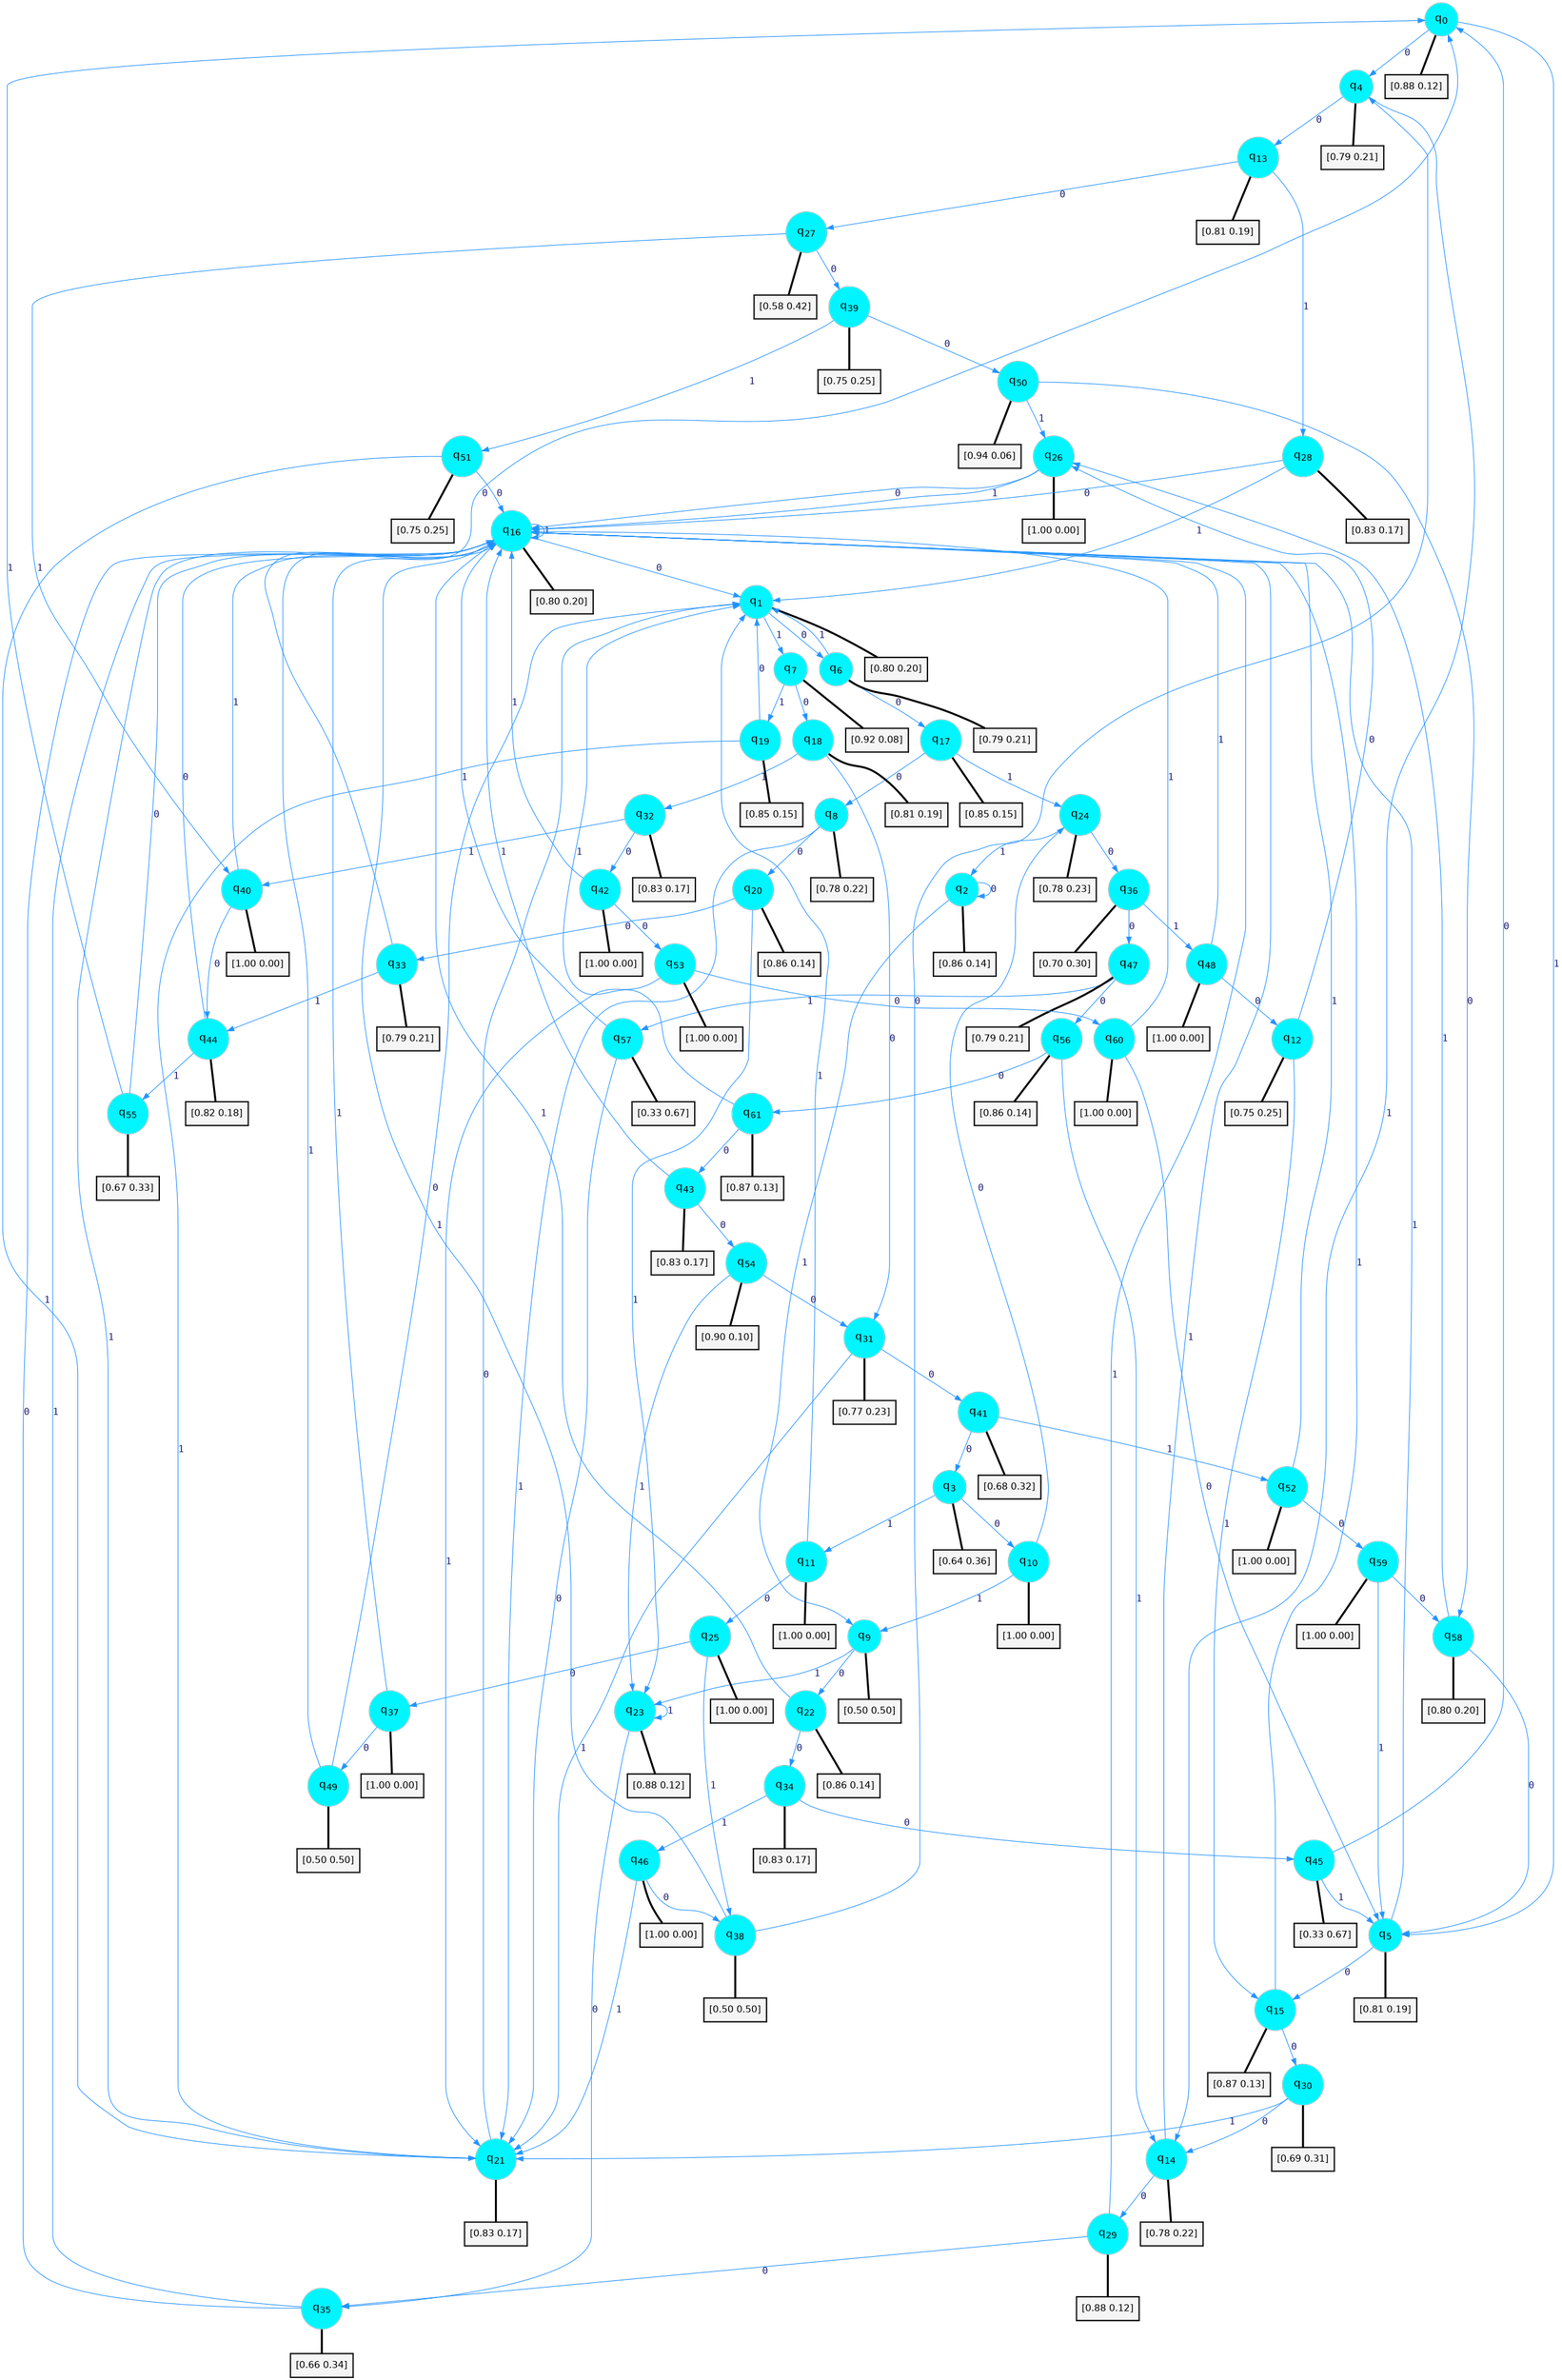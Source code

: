 digraph G {
graph [
bgcolor=transparent, dpi=300, rankdir=TD, size="40,25"];
node [
color=gray, fillcolor=turquoise1, fontcolor=black, fontname=Helvetica, fontsize=16, fontweight=bold, shape=circle, style=filled];
edge [
arrowsize=1, color=dodgerblue1, fontcolor=midnightblue, fontname=courier, fontweight=bold, penwidth=1, style=solid, weight=20];
0[label=<q<SUB>0</SUB>>];
1[label=<q<SUB>1</SUB>>];
2[label=<q<SUB>2</SUB>>];
3[label=<q<SUB>3</SUB>>];
4[label=<q<SUB>4</SUB>>];
5[label=<q<SUB>5</SUB>>];
6[label=<q<SUB>6</SUB>>];
7[label=<q<SUB>7</SUB>>];
8[label=<q<SUB>8</SUB>>];
9[label=<q<SUB>9</SUB>>];
10[label=<q<SUB>10</SUB>>];
11[label=<q<SUB>11</SUB>>];
12[label=<q<SUB>12</SUB>>];
13[label=<q<SUB>13</SUB>>];
14[label=<q<SUB>14</SUB>>];
15[label=<q<SUB>15</SUB>>];
16[label=<q<SUB>16</SUB>>];
17[label=<q<SUB>17</SUB>>];
18[label=<q<SUB>18</SUB>>];
19[label=<q<SUB>19</SUB>>];
20[label=<q<SUB>20</SUB>>];
21[label=<q<SUB>21</SUB>>];
22[label=<q<SUB>22</SUB>>];
23[label=<q<SUB>23</SUB>>];
24[label=<q<SUB>24</SUB>>];
25[label=<q<SUB>25</SUB>>];
26[label=<q<SUB>26</SUB>>];
27[label=<q<SUB>27</SUB>>];
28[label=<q<SUB>28</SUB>>];
29[label=<q<SUB>29</SUB>>];
30[label=<q<SUB>30</SUB>>];
31[label=<q<SUB>31</SUB>>];
32[label=<q<SUB>32</SUB>>];
33[label=<q<SUB>33</SUB>>];
34[label=<q<SUB>34</SUB>>];
35[label=<q<SUB>35</SUB>>];
36[label=<q<SUB>36</SUB>>];
37[label=<q<SUB>37</SUB>>];
38[label=<q<SUB>38</SUB>>];
39[label=<q<SUB>39</SUB>>];
40[label=<q<SUB>40</SUB>>];
41[label=<q<SUB>41</SUB>>];
42[label=<q<SUB>42</SUB>>];
43[label=<q<SUB>43</SUB>>];
44[label=<q<SUB>44</SUB>>];
45[label=<q<SUB>45</SUB>>];
46[label=<q<SUB>46</SUB>>];
47[label=<q<SUB>47</SUB>>];
48[label=<q<SUB>48</SUB>>];
49[label=<q<SUB>49</SUB>>];
50[label=<q<SUB>50</SUB>>];
51[label=<q<SUB>51</SUB>>];
52[label=<q<SUB>52</SUB>>];
53[label=<q<SUB>53</SUB>>];
54[label=<q<SUB>54</SUB>>];
55[label=<q<SUB>55</SUB>>];
56[label=<q<SUB>56</SUB>>];
57[label=<q<SUB>57</SUB>>];
58[label=<q<SUB>58</SUB>>];
59[label=<q<SUB>59</SUB>>];
60[label=<q<SUB>60</SUB>>];
61[label=<q<SUB>61</SUB>>];
62[label="[0.88 0.12]", shape=box,fontcolor=black, fontname=Helvetica, fontsize=14, penwidth=2, fillcolor=whitesmoke,color=black];
63[label="[0.80 0.20]", shape=box,fontcolor=black, fontname=Helvetica, fontsize=14, penwidth=2, fillcolor=whitesmoke,color=black];
64[label="[0.86 0.14]", shape=box,fontcolor=black, fontname=Helvetica, fontsize=14, penwidth=2, fillcolor=whitesmoke,color=black];
65[label="[0.64 0.36]", shape=box,fontcolor=black, fontname=Helvetica, fontsize=14, penwidth=2, fillcolor=whitesmoke,color=black];
66[label="[0.79 0.21]", shape=box,fontcolor=black, fontname=Helvetica, fontsize=14, penwidth=2, fillcolor=whitesmoke,color=black];
67[label="[0.81 0.19]", shape=box,fontcolor=black, fontname=Helvetica, fontsize=14, penwidth=2, fillcolor=whitesmoke,color=black];
68[label="[0.79 0.21]", shape=box,fontcolor=black, fontname=Helvetica, fontsize=14, penwidth=2, fillcolor=whitesmoke,color=black];
69[label="[0.92 0.08]", shape=box,fontcolor=black, fontname=Helvetica, fontsize=14, penwidth=2, fillcolor=whitesmoke,color=black];
70[label="[0.78 0.22]", shape=box,fontcolor=black, fontname=Helvetica, fontsize=14, penwidth=2, fillcolor=whitesmoke,color=black];
71[label="[0.50 0.50]", shape=box,fontcolor=black, fontname=Helvetica, fontsize=14, penwidth=2, fillcolor=whitesmoke,color=black];
72[label="[1.00 0.00]", shape=box,fontcolor=black, fontname=Helvetica, fontsize=14, penwidth=2, fillcolor=whitesmoke,color=black];
73[label="[1.00 0.00]", shape=box,fontcolor=black, fontname=Helvetica, fontsize=14, penwidth=2, fillcolor=whitesmoke,color=black];
74[label="[0.75 0.25]", shape=box,fontcolor=black, fontname=Helvetica, fontsize=14, penwidth=2, fillcolor=whitesmoke,color=black];
75[label="[0.81 0.19]", shape=box,fontcolor=black, fontname=Helvetica, fontsize=14, penwidth=2, fillcolor=whitesmoke,color=black];
76[label="[0.78 0.22]", shape=box,fontcolor=black, fontname=Helvetica, fontsize=14, penwidth=2, fillcolor=whitesmoke,color=black];
77[label="[0.87 0.13]", shape=box,fontcolor=black, fontname=Helvetica, fontsize=14, penwidth=2, fillcolor=whitesmoke,color=black];
78[label="[0.80 0.20]", shape=box,fontcolor=black, fontname=Helvetica, fontsize=14, penwidth=2, fillcolor=whitesmoke,color=black];
79[label="[0.85 0.15]", shape=box,fontcolor=black, fontname=Helvetica, fontsize=14, penwidth=2, fillcolor=whitesmoke,color=black];
80[label="[0.81 0.19]", shape=box,fontcolor=black, fontname=Helvetica, fontsize=14, penwidth=2, fillcolor=whitesmoke,color=black];
81[label="[0.85 0.15]", shape=box,fontcolor=black, fontname=Helvetica, fontsize=14, penwidth=2, fillcolor=whitesmoke,color=black];
82[label="[0.86 0.14]", shape=box,fontcolor=black, fontname=Helvetica, fontsize=14, penwidth=2, fillcolor=whitesmoke,color=black];
83[label="[0.83 0.17]", shape=box,fontcolor=black, fontname=Helvetica, fontsize=14, penwidth=2, fillcolor=whitesmoke,color=black];
84[label="[0.86 0.14]", shape=box,fontcolor=black, fontname=Helvetica, fontsize=14, penwidth=2, fillcolor=whitesmoke,color=black];
85[label="[0.88 0.12]", shape=box,fontcolor=black, fontname=Helvetica, fontsize=14, penwidth=2, fillcolor=whitesmoke,color=black];
86[label="[0.78 0.23]", shape=box,fontcolor=black, fontname=Helvetica, fontsize=14, penwidth=2, fillcolor=whitesmoke,color=black];
87[label="[1.00 0.00]", shape=box,fontcolor=black, fontname=Helvetica, fontsize=14, penwidth=2, fillcolor=whitesmoke,color=black];
88[label="[1.00 0.00]", shape=box,fontcolor=black, fontname=Helvetica, fontsize=14, penwidth=2, fillcolor=whitesmoke,color=black];
89[label="[0.58 0.42]", shape=box,fontcolor=black, fontname=Helvetica, fontsize=14, penwidth=2, fillcolor=whitesmoke,color=black];
90[label="[0.83 0.17]", shape=box,fontcolor=black, fontname=Helvetica, fontsize=14, penwidth=2, fillcolor=whitesmoke,color=black];
91[label="[0.88 0.12]", shape=box,fontcolor=black, fontname=Helvetica, fontsize=14, penwidth=2, fillcolor=whitesmoke,color=black];
92[label="[0.69 0.31]", shape=box,fontcolor=black, fontname=Helvetica, fontsize=14, penwidth=2, fillcolor=whitesmoke,color=black];
93[label="[0.77 0.23]", shape=box,fontcolor=black, fontname=Helvetica, fontsize=14, penwidth=2, fillcolor=whitesmoke,color=black];
94[label="[0.83 0.17]", shape=box,fontcolor=black, fontname=Helvetica, fontsize=14, penwidth=2, fillcolor=whitesmoke,color=black];
95[label="[0.79 0.21]", shape=box,fontcolor=black, fontname=Helvetica, fontsize=14, penwidth=2, fillcolor=whitesmoke,color=black];
96[label="[0.83 0.17]", shape=box,fontcolor=black, fontname=Helvetica, fontsize=14, penwidth=2, fillcolor=whitesmoke,color=black];
97[label="[0.66 0.34]", shape=box,fontcolor=black, fontname=Helvetica, fontsize=14, penwidth=2, fillcolor=whitesmoke,color=black];
98[label="[0.70 0.30]", shape=box,fontcolor=black, fontname=Helvetica, fontsize=14, penwidth=2, fillcolor=whitesmoke,color=black];
99[label="[1.00 0.00]", shape=box,fontcolor=black, fontname=Helvetica, fontsize=14, penwidth=2, fillcolor=whitesmoke,color=black];
100[label="[0.50 0.50]", shape=box,fontcolor=black, fontname=Helvetica, fontsize=14, penwidth=2, fillcolor=whitesmoke,color=black];
101[label="[0.75 0.25]", shape=box,fontcolor=black, fontname=Helvetica, fontsize=14, penwidth=2, fillcolor=whitesmoke,color=black];
102[label="[1.00 0.00]", shape=box,fontcolor=black, fontname=Helvetica, fontsize=14, penwidth=2, fillcolor=whitesmoke,color=black];
103[label="[0.68 0.32]", shape=box,fontcolor=black, fontname=Helvetica, fontsize=14, penwidth=2, fillcolor=whitesmoke,color=black];
104[label="[1.00 0.00]", shape=box,fontcolor=black, fontname=Helvetica, fontsize=14, penwidth=2, fillcolor=whitesmoke,color=black];
105[label="[0.83 0.17]", shape=box,fontcolor=black, fontname=Helvetica, fontsize=14, penwidth=2, fillcolor=whitesmoke,color=black];
106[label="[0.82 0.18]", shape=box,fontcolor=black, fontname=Helvetica, fontsize=14, penwidth=2, fillcolor=whitesmoke,color=black];
107[label="[0.33 0.67]", shape=box,fontcolor=black, fontname=Helvetica, fontsize=14, penwidth=2, fillcolor=whitesmoke,color=black];
108[label="[1.00 0.00]", shape=box,fontcolor=black, fontname=Helvetica, fontsize=14, penwidth=2, fillcolor=whitesmoke,color=black];
109[label="[0.79 0.21]", shape=box,fontcolor=black, fontname=Helvetica, fontsize=14, penwidth=2, fillcolor=whitesmoke,color=black];
110[label="[1.00 0.00]", shape=box,fontcolor=black, fontname=Helvetica, fontsize=14, penwidth=2, fillcolor=whitesmoke,color=black];
111[label="[0.50 0.50]", shape=box,fontcolor=black, fontname=Helvetica, fontsize=14, penwidth=2, fillcolor=whitesmoke,color=black];
112[label="[0.94 0.06]", shape=box,fontcolor=black, fontname=Helvetica, fontsize=14, penwidth=2, fillcolor=whitesmoke,color=black];
113[label="[0.75 0.25]", shape=box,fontcolor=black, fontname=Helvetica, fontsize=14, penwidth=2, fillcolor=whitesmoke,color=black];
114[label="[1.00 0.00]", shape=box,fontcolor=black, fontname=Helvetica, fontsize=14, penwidth=2, fillcolor=whitesmoke,color=black];
115[label="[1.00 0.00]", shape=box,fontcolor=black, fontname=Helvetica, fontsize=14, penwidth=2, fillcolor=whitesmoke,color=black];
116[label="[0.90 0.10]", shape=box,fontcolor=black, fontname=Helvetica, fontsize=14, penwidth=2, fillcolor=whitesmoke,color=black];
117[label="[0.67 0.33]", shape=box,fontcolor=black, fontname=Helvetica, fontsize=14, penwidth=2, fillcolor=whitesmoke,color=black];
118[label="[0.86 0.14]", shape=box,fontcolor=black, fontname=Helvetica, fontsize=14, penwidth=2, fillcolor=whitesmoke,color=black];
119[label="[0.33 0.67]", shape=box,fontcolor=black, fontname=Helvetica, fontsize=14, penwidth=2, fillcolor=whitesmoke,color=black];
120[label="[0.80 0.20]", shape=box,fontcolor=black, fontname=Helvetica, fontsize=14, penwidth=2, fillcolor=whitesmoke,color=black];
121[label="[1.00 0.00]", shape=box,fontcolor=black, fontname=Helvetica, fontsize=14, penwidth=2, fillcolor=whitesmoke,color=black];
122[label="[1.00 0.00]", shape=box,fontcolor=black, fontname=Helvetica, fontsize=14, penwidth=2, fillcolor=whitesmoke,color=black];
123[label="[0.87 0.13]", shape=box,fontcolor=black, fontname=Helvetica, fontsize=14, penwidth=2, fillcolor=whitesmoke,color=black];
0->4 [label=0];
0->5 [label=1];
0->62 [arrowhead=none, penwidth=3,color=black];
1->6 [label=0];
1->7 [label=1];
1->63 [arrowhead=none, penwidth=3,color=black];
2->2 [label=0];
2->9 [label=1];
2->64 [arrowhead=none, penwidth=3,color=black];
3->10 [label=0];
3->11 [label=1];
3->65 [arrowhead=none, penwidth=3,color=black];
4->13 [label=0];
4->14 [label=1];
4->66 [arrowhead=none, penwidth=3,color=black];
5->15 [label=0];
5->16 [label=1];
5->67 [arrowhead=none, penwidth=3,color=black];
6->17 [label=0];
6->1 [label=1];
6->68 [arrowhead=none, penwidth=3,color=black];
7->18 [label=0];
7->19 [label=1];
7->69 [arrowhead=none, penwidth=3,color=black];
8->20 [label=0];
8->21 [label=1];
8->70 [arrowhead=none, penwidth=3,color=black];
9->22 [label=0];
9->23 [label=1];
9->71 [arrowhead=none, penwidth=3,color=black];
10->24 [label=0];
10->9 [label=1];
10->72 [arrowhead=none, penwidth=3,color=black];
11->25 [label=0];
11->1 [label=1];
11->73 [arrowhead=none, penwidth=3,color=black];
12->26 [label=0];
12->15 [label=1];
12->74 [arrowhead=none, penwidth=3,color=black];
13->27 [label=0];
13->28 [label=1];
13->75 [arrowhead=none, penwidth=3,color=black];
14->29 [label=0];
14->16 [label=1];
14->76 [arrowhead=none, penwidth=3,color=black];
15->30 [label=0];
15->16 [label=1];
15->77 [arrowhead=none, penwidth=3,color=black];
16->1 [label=0];
16->16 [label=1];
16->78 [arrowhead=none, penwidth=3,color=black];
17->8 [label=0];
17->24 [label=1];
17->79 [arrowhead=none, penwidth=3,color=black];
18->31 [label=0];
18->32 [label=1];
18->80 [arrowhead=none, penwidth=3,color=black];
19->1 [label=0];
19->21 [label=1];
19->81 [arrowhead=none, penwidth=3,color=black];
20->33 [label=0];
20->23 [label=1];
20->82 [arrowhead=none, penwidth=3,color=black];
21->1 [label=0];
21->16 [label=1];
21->83 [arrowhead=none, penwidth=3,color=black];
22->34 [label=0];
22->16 [label=1];
22->84 [arrowhead=none, penwidth=3,color=black];
23->35 [label=0];
23->23 [label=1];
23->85 [arrowhead=none, penwidth=3,color=black];
24->36 [label=0];
24->2 [label=1];
24->86 [arrowhead=none, penwidth=3,color=black];
25->37 [label=0];
25->38 [label=1];
25->87 [arrowhead=none, penwidth=3,color=black];
26->16 [label=0];
26->16 [label=1];
26->88 [arrowhead=none, penwidth=3,color=black];
27->39 [label=0];
27->40 [label=1];
27->89 [arrowhead=none, penwidth=3,color=black];
28->16 [label=0];
28->1 [label=1];
28->90 [arrowhead=none, penwidth=3,color=black];
29->35 [label=0];
29->16 [label=1];
29->91 [arrowhead=none, penwidth=3,color=black];
30->14 [label=0];
30->21 [label=1];
30->92 [arrowhead=none, penwidth=3,color=black];
31->41 [label=0];
31->21 [label=1];
31->93 [arrowhead=none, penwidth=3,color=black];
32->42 [label=0];
32->40 [label=1];
32->94 [arrowhead=none, penwidth=3,color=black];
33->0 [label=0];
33->44 [label=1];
33->95 [arrowhead=none, penwidth=3,color=black];
34->45 [label=0];
34->46 [label=1];
34->96 [arrowhead=none, penwidth=3,color=black];
35->16 [label=0];
35->16 [label=1];
35->97 [arrowhead=none, penwidth=3,color=black];
36->47 [label=0];
36->48 [label=1];
36->98 [arrowhead=none, penwidth=3,color=black];
37->49 [label=0];
37->16 [label=1];
37->99 [arrowhead=none, penwidth=3,color=black];
38->4 [label=0];
38->16 [label=1];
38->100 [arrowhead=none, penwidth=3,color=black];
39->50 [label=0];
39->51 [label=1];
39->101 [arrowhead=none, penwidth=3,color=black];
40->44 [label=0];
40->16 [label=1];
40->102 [arrowhead=none, penwidth=3,color=black];
41->3 [label=0];
41->52 [label=1];
41->103 [arrowhead=none, penwidth=3,color=black];
42->53 [label=0];
42->16 [label=1];
42->104 [arrowhead=none, penwidth=3,color=black];
43->54 [label=0];
43->16 [label=1];
43->105 [arrowhead=none, penwidth=3,color=black];
44->16 [label=0];
44->55 [label=1];
44->106 [arrowhead=none, penwidth=3,color=black];
45->0 [label=0];
45->5 [label=1];
45->107 [arrowhead=none, penwidth=3,color=black];
46->38 [label=0];
46->21 [label=1];
46->108 [arrowhead=none, penwidth=3,color=black];
47->56 [label=0];
47->57 [label=1];
47->109 [arrowhead=none, penwidth=3,color=black];
48->12 [label=0];
48->16 [label=1];
48->110 [arrowhead=none, penwidth=3,color=black];
49->1 [label=0];
49->16 [label=1];
49->111 [arrowhead=none, penwidth=3,color=black];
50->58 [label=0];
50->26 [label=1];
50->112 [arrowhead=none, penwidth=3,color=black];
51->16 [label=0];
51->21 [label=1];
51->113 [arrowhead=none, penwidth=3,color=black];
52->59 [label=0];
52->16 [label=1];
52->114 [arrowhead=none, penwidth=3,color=black];
53->60 [label=0];
53->21 [label=1];
53->115 [arrowhead=none, penwidth=3,color=black];
54->31 [label=0];
54->23 [label=1];
54->116 [arrowhead=none, penwidth=3,color=black];
55->16 [label=0];
55->0 [label=1];
55->117 [arrowhead=none, penwidth=3,color=black];
56->61 [label=0];
56->14 [label=1];
56->118 [arrowhead=none, penwidth=3,color=black];
57->21 [label=0];
57->16 [label=1];
57->119 [arrowhead=none, penwidth=3,color=black];
58->5 [label=0];
58->26 [label=1];
58->120 [arrowhead=none, penwidth=3,color=black];
59->58 [label=0];
59->5 [label=1];
59->121 [arrowhead=none, penwidth=3,color=black];
60->5 [label=0];
60->16 [label=1];
60->122 [arrowhead=none, penwidth=3,color=black];
61->43 [label=0];
61->1 [label=1];
61->123 [arrowhead=none, penwidth=3,color=black];
}
